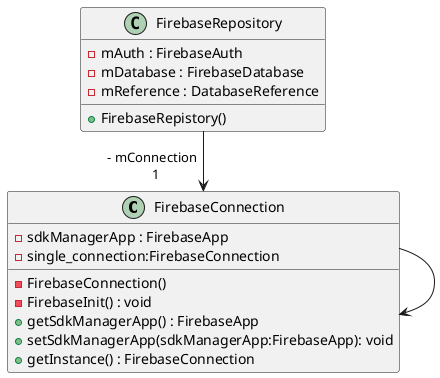 @startuml "FirebaseSDKManager"


class "FirebaseConnection" as class1 {

- sdkManagerApp : FirebaseApp
- single_connection:FirebaseConnection

- FirebaseConnection()
- FirebaseInit() : void
+ getSdkManagerApp() : FirebaseApp
+ setSdkManagerApp(sdkManagerApp:FirebaseApp): void
+ getInstance() : FirebaseConnection
}

class "FirebaseRepository" as class2 {
    - mAuth : FirebaseAuth
    - mDatabase : FirebaseDatabase
    - mReference : DatabaseReference

    + FirebaseRepistory()
}

class2-->"- mConnection \n 1"class1
class1 --> class1

@enduml 